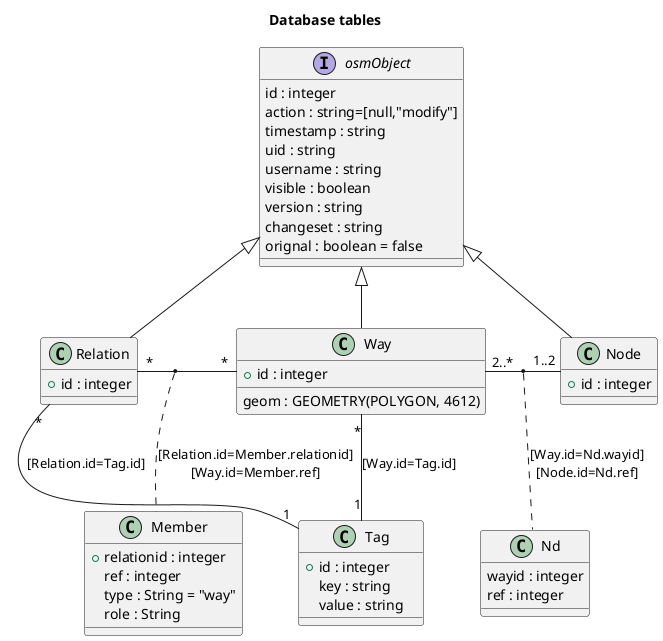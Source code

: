 @startuml
title Database tables

interface osmObject {
 id : integer
 action : string=[null,"modify"]
 timestamp : string
 uid : string
 username : string
 visible : boolean
 version : string
 changeset : string
 orignal : boolean = false
}

class Relation {
 +id : integer
}

class Member {
 +relationid : integer
 ref : integer
 type : String = "way"
 role : String
}

class Way {
 +id : integer
 geom : GEOMETRY(POLYGON, 4612)
}

class Nd {
 wayid : integer
 ref : integer
}

class Node {
 +id : integer
}

class Tag {
 +id : integer
 key : string
 value : string　
}

osmObject <|-- Relation
osmObject <|-- Way
osmObject <|-- Node

Relation "*" - "*" Way
(Relation, Way) .. Member : [Relation.id=Member.relationid]\n[Way.id=Member.ref] 

Way "2..*" - "1..2" Node
(Way, Node) .. Nd : [Way.id=Nd.wayid]\n[Node.id=Nd.ref]

Relation "*" -- "1" Tag : [Relation.id=Tag.id]
Way "*" -- "1" Tag : [Way.id=Tag.id]
@enduml